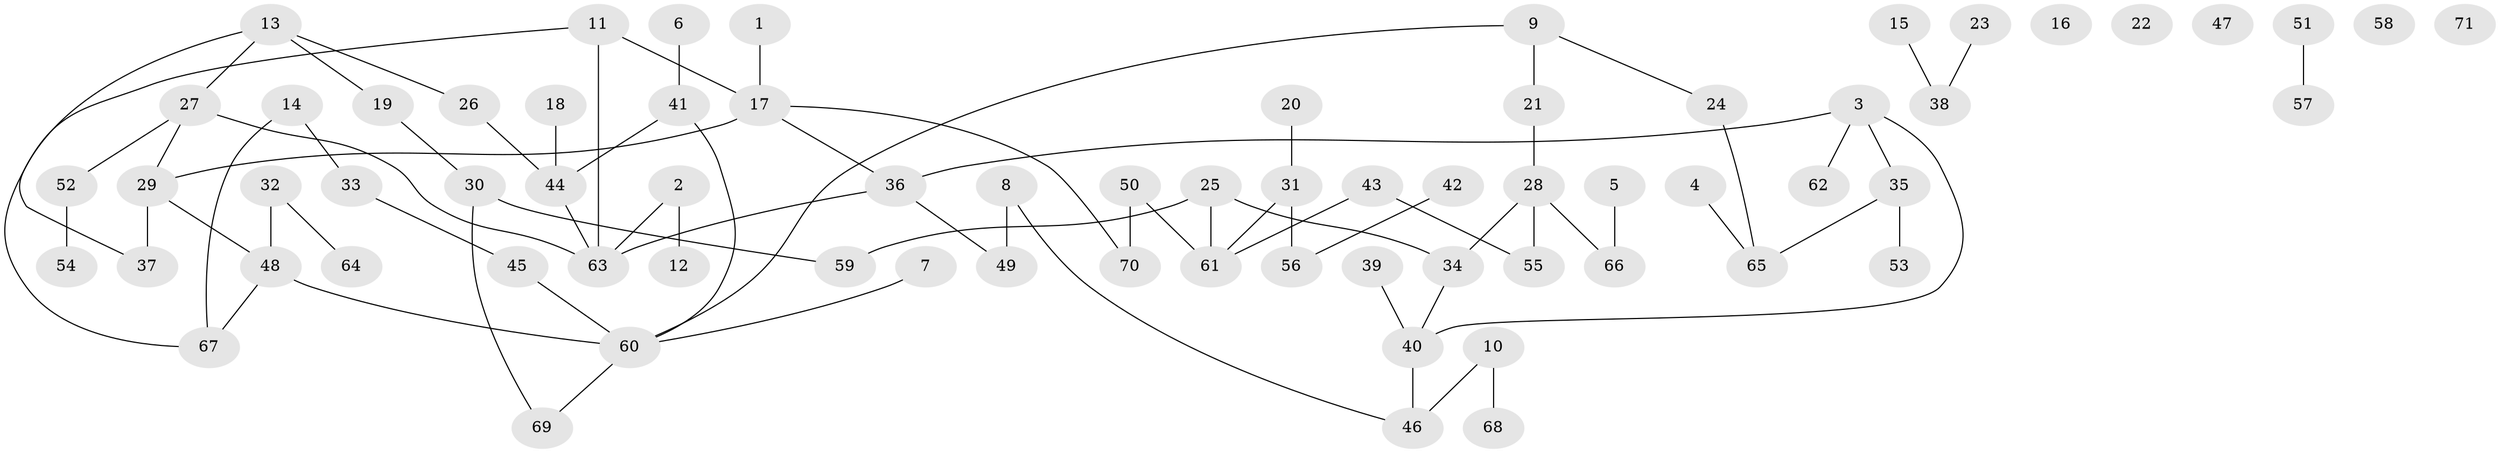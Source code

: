 // Generated by graph-tools (version 1.1) at 2025/33/03/09/25 02:33:48]
// undirected, 71 vertices, 77 edges
graph export_dot {
graph [start="1"]
  node [color=gray90,style=filled];
  1;
  2;
  3;
  4;
  5;
  6;
  7;
  8;
  9;
  10;
  11;
  12;
  13;
  14;
  15;
  16;
  17;
  18;
  19;
  20;
  21;
  22;
  23;
  24;
  25;
  26;
  27;
  28;
  29;
  30;
  31;
  32;
  33;
  34;
  35;
  36;
  37;
  38;
  39;
  40;
  41;
  42;
  43;
  44;
  45;
  46;
  47;
  48;
  49;
  50;
  51;
  52;
  53;
  54;
  55;
  56;
  57;
  58;
  59;
  60;
  61;
  62;
  63;
  64;
  65;
  66;
  67;
  68;
  69;
  70;
  71;
  1 -- 17;
  2 -- 12;
  2 -- 63;
  3 -- 35;
  3 -- 36;
  3 -- 40;
  3 -- 62;
  4 -- 65;
  5 -- 66;
  6 -- 41;
  7 -- 60;
  8 -- 46;
  8 -- 49;
  9 -- 21;
  9 -- 24;
  9 -- 60;
  10 -- 46;
  10 -- 68;
  11 -- 17;
  11 -- 63;
  11 -- 67;
  13 -- 19;
  13 -- 26;
  13 -- 27;
  13 -- 37;
  14 -- 33;
  14 -- 67;
  15 -- 38;
  17 -- 29;
  17 -- 36;
  17 -- 70;
  18 -- 44;
  19 -- 30;
  20 -- 31;
  21 -- 28;
  23 -- 38;
  24 -- 65;
  25 -- 34;
  25 -- 59;
  25 -- 61;
  26 -- 44;
  27 -- 29;
  27 -- 52;
  27 -- 63;
  28 -- 34;
  28 -- 55;
  28 -- 66;
  29 -- 37;
  29 -- 48;
  30 -- 59;
  30 -- 69;
  31 -- 56;
  31 -- 61;
  32 -- 48;
  32 -- 64;
  33 -- 45;
  34 -- 40;
  35 -- 53;
  35 -- 65;
  36 -- 49;
  36 -- 63;
  39 -- 40;
  40 -- 46;
  41 -- 44;
  41 -- 60;
  42 -- 56;
  43 -- 55;
  43 -- 61;
  44 -- 63;
  45 -- 60;
  48 -- 60;
  48 -- 67;
  50 -- 61;
  50 -- 70;
  51 -- 57;
  52 -- 54;
  60 -- 69;
}
